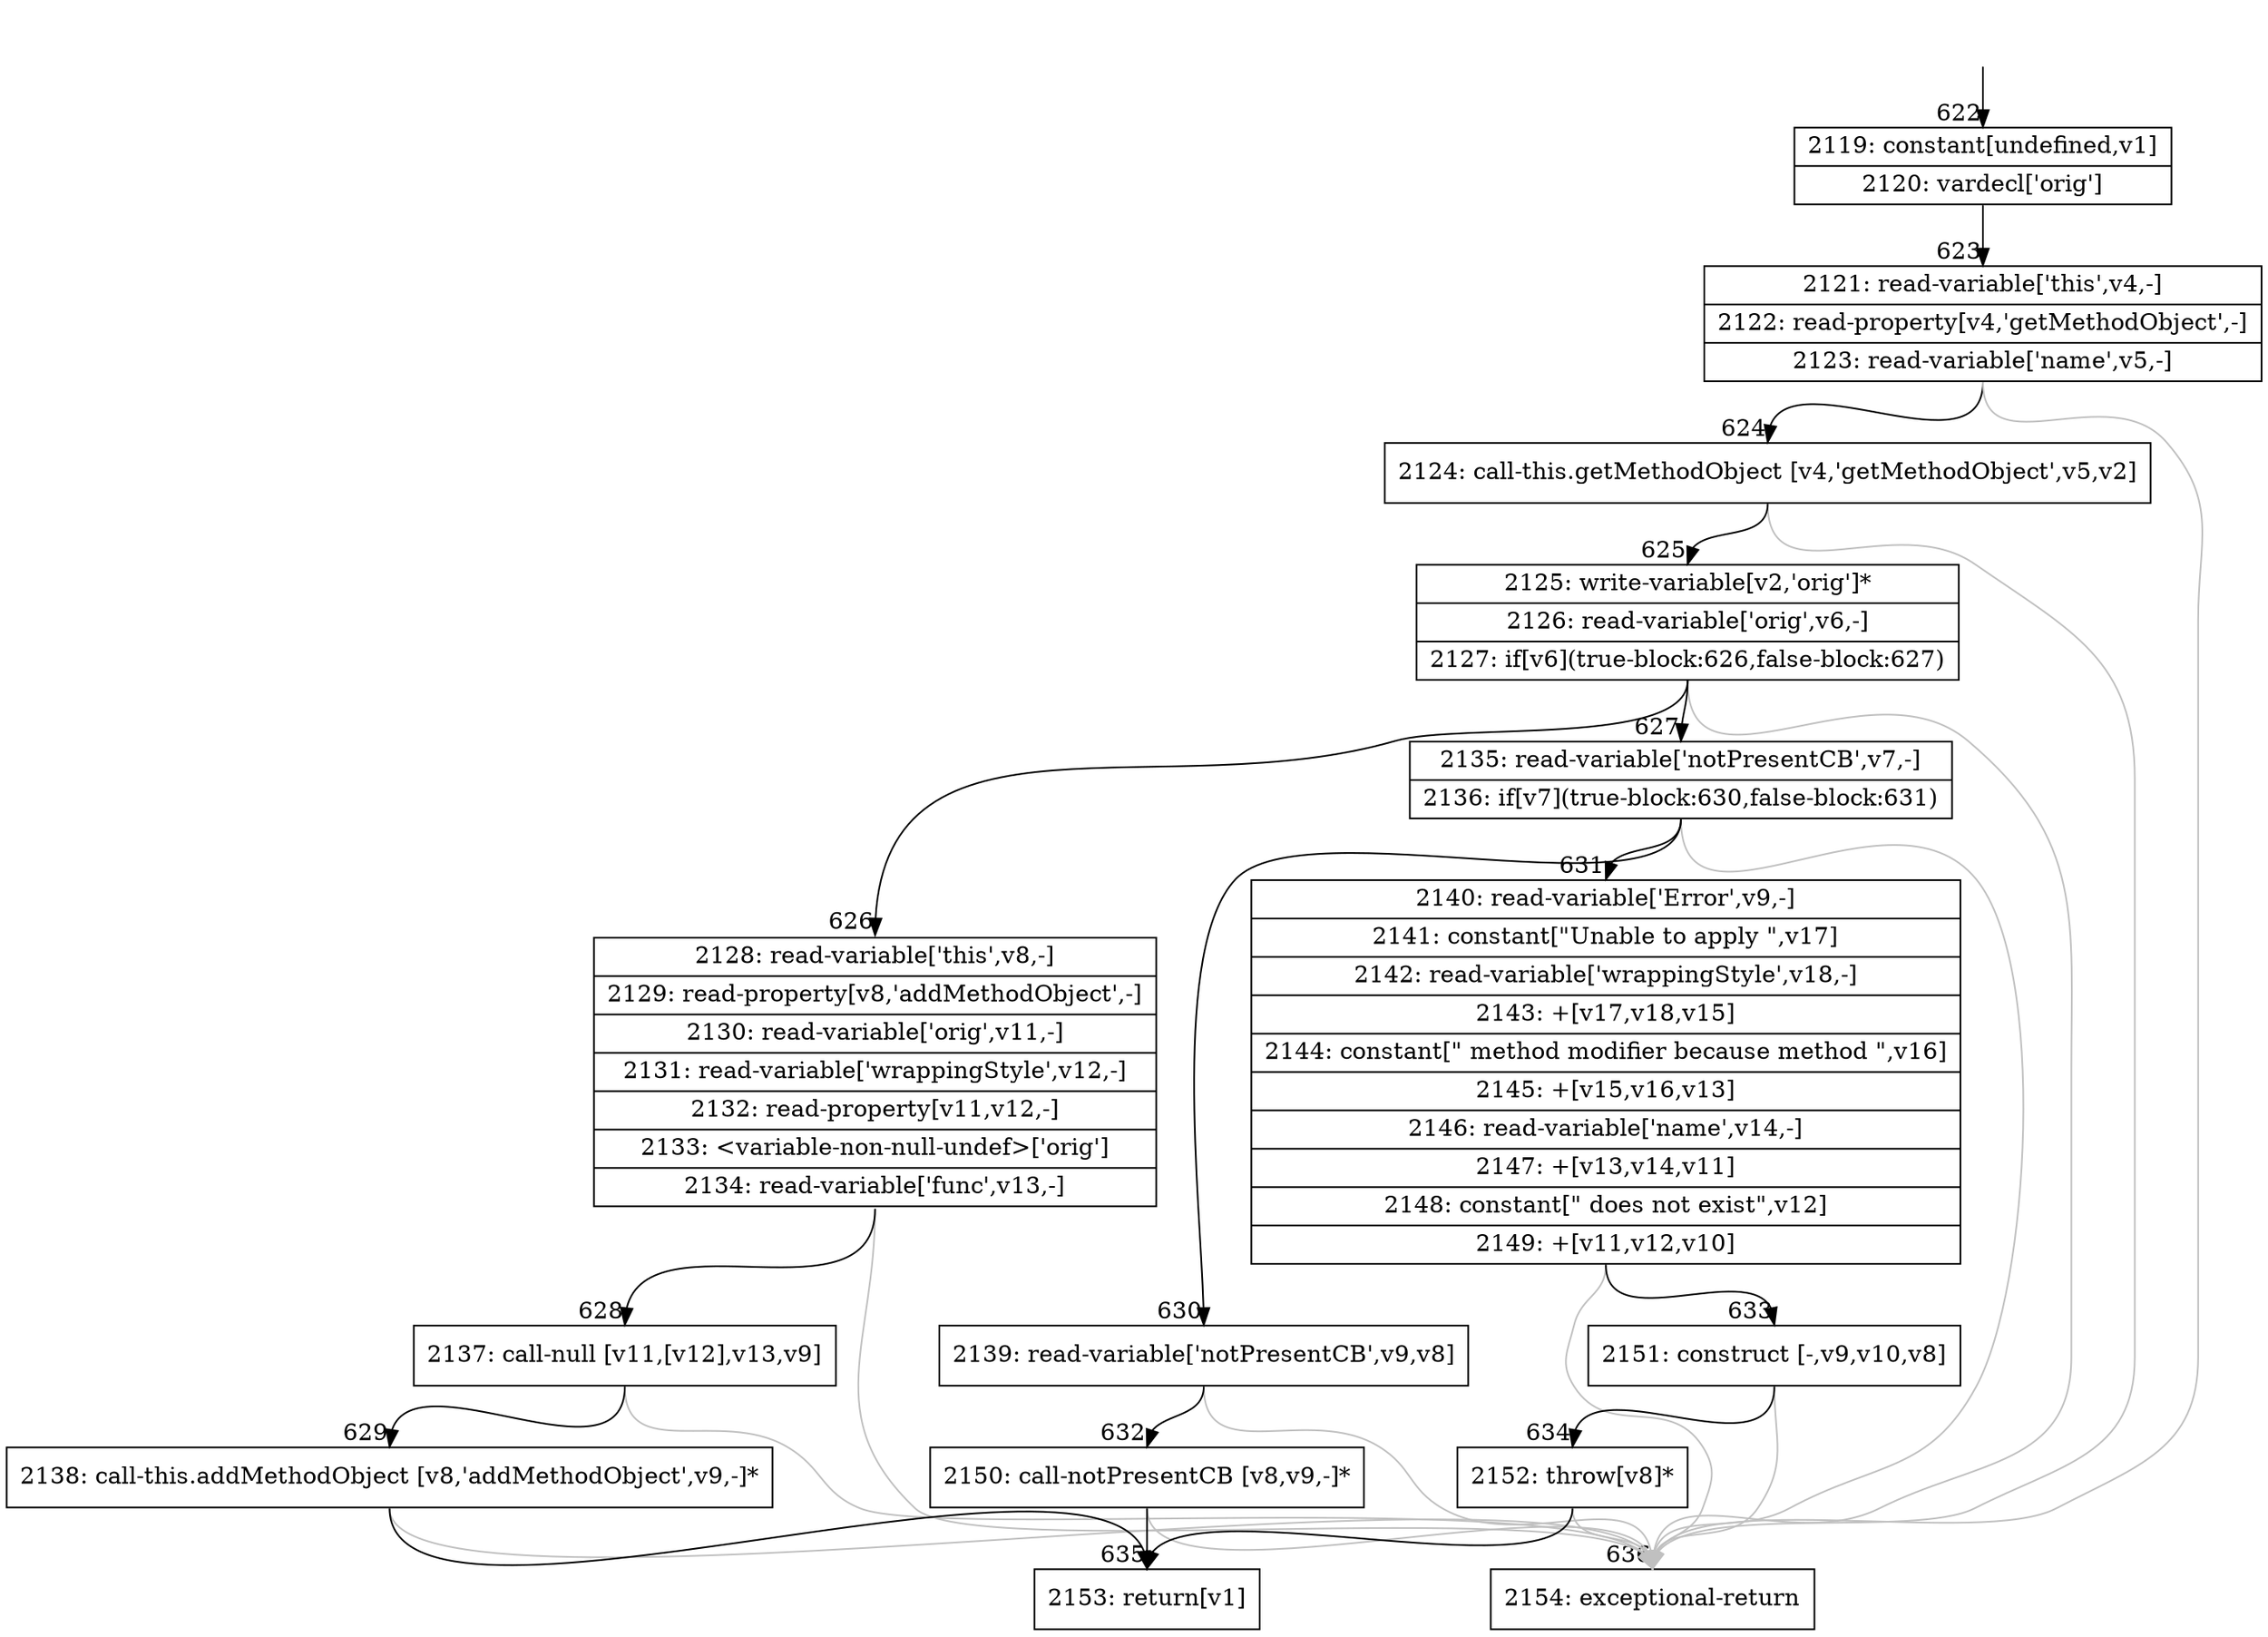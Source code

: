 digraph {
rankdir="TD"
BB_entry63[shape=none,label=""];
BB_entry63 -> BB622 [tailport=s, headport=n, headlabel="    622"]
BB622 [shape=record label="{2119: constant[undefined,v1]|2120: vardecl['orig']}" ] 
BB622 -> BB623 [tailport=s, headport=n, headlabel="      623"]
BB623 [shape=record label="{2121: read-variable['this',v4,-]|2122: read-property[v4,'getMethodObject',-]|2123: read-variable['name',v5,-]}" ] 
BB623 -> BB624 [tailport=s, headport=n, headlabel="      624"]
BB623 -> BB636 [tailport=s, headport=n, color=gray, headlabel="      636"]
BB624 [shape=record label="{2124: call-this.getMethodObject [v4,'getMethodObject',v5,v2]}" ] 
BB624 -> BB625 [tailport=s, headport=n, headlabel="      625"]
BB624 -> BB636 [tailport=s, headport=n, color=gray]
BB625 [shape=record label="{2125: write-variable[v2,'orig']*|2126: read-variable['orig',v6,-]|2127: if[v6](true-block:626,false-block:627)}" ] 
BB625 -> BB626 [tailport=s, headport=n, headlabel="      626"]
BB625 -> BB627 [tailport=s, headport=n, headlabel="      627"]
BB625 -> BB636 [tailport=s, headport=n, color=gray]
BB626 [shape=record label="{2128: read-variable['this',v8,-]|2129: read-property[v8,'addMethodObject',-]|2130: read-variable['orig',v11,-]|2131: read-variable['wrappingStyle',v12,-]|2132: read-property[v11,v12,-]|2133: \<variable-non-null-undef\>['orig']|2134: read-variable['func',v13,-]}" ] 
BB626 -> BB628 [tailport=s, headport=n, headlabel="      628"]
BB626 -> BB636 [tailport=s, headport=n, color=gray]
BB627 [shape=record label="{2135: read-variable['notPresentCB',v7,-]|2136: if[v7](true-block:630,false-block:631)}" ] 
BB627 -> BB630 [tailport=s, headport=n, headlabel="      630"]
BB627 -> BB631 [tailport=s, headport=n, headlabel="      631"]
BB627 -> BB636 [tailport=s, headport=n, color=gray]
BB628 [shape=record label="{2137: call-null [v11,[v12],v13,v9]}" ] 
BB628 -> BB629 [tailport=s, headport=n, headlabel="      629"]
BB628 -> BB636 [tailport=s, headport=n, color=gray]
BB629 [shape=record label="{2138: call-this.addMethodObject [v8,'addMethodObject',v9,-]*}" ] 
BB629 -> BB635 [tailport=s, headport=n, headlabel="      635"]
BB629 -> BB636 [tailport=s, headport=n, color=gray]
BB630 [shape=record label="{2139: read-variable['notPresentCB',v9,v8]}" ] 
BB630 -> BB632 [tailport=s, headport=n, headlabel="      632"]
BB630 -> BB636 [tailport=s, headport=n, color=gray]
BB631 [shape=record label="{2140: read-variable['Error',v9,-]|2141: constant[\"Unable to apply \",v17]|2142: read-variable['wrappingStyle',v18,-]|2143: +[v17,v18,v15]|2144: constant[\" method modifier because method \",v16]|2145: +[v15,v16,v13]|2146: read-variable['name',v14,-]|2147: +[v13,v14,v11]|2148: constant[\" does not exist\",v12]|2149: +[v11,v12,v10]}" ] 
BB631 -> BB633 [tailport=s, headport=n, headlabel="      633"]
BB631 -> BB636 [tailport=s, headport=n, color=gray]
BB632 [shape=record label="{2150: call-notPresentCB [v8,v9,-]*}" ] 
BB632 -> BB635 [tailport=s, headport=n]
BB632 -> BB636 [tailport=s, headport=n, color=gray]
BB633 [shape=record label="{2151: construct [-,v9,v10,v8]}" ] 
BB633 -> BB634 [tailport=s, headport=n, headlabel="      634"]
BB633 -> BB636 [tailport=s, headport=n, color=gray]
BB634 [shape=record label="{2152: throw[v8]*}" ] 
BB634 -> BB635 [tailport=s, headport=n]
BB634 -> BB636 [tailport=s, headport=n, color=gray]
BB635 [shape=record label="{2153: return[v1]}" ] 
BB636 [shape=record label="{2154: exceptional-return}" ] 
//#$~ 667
}
